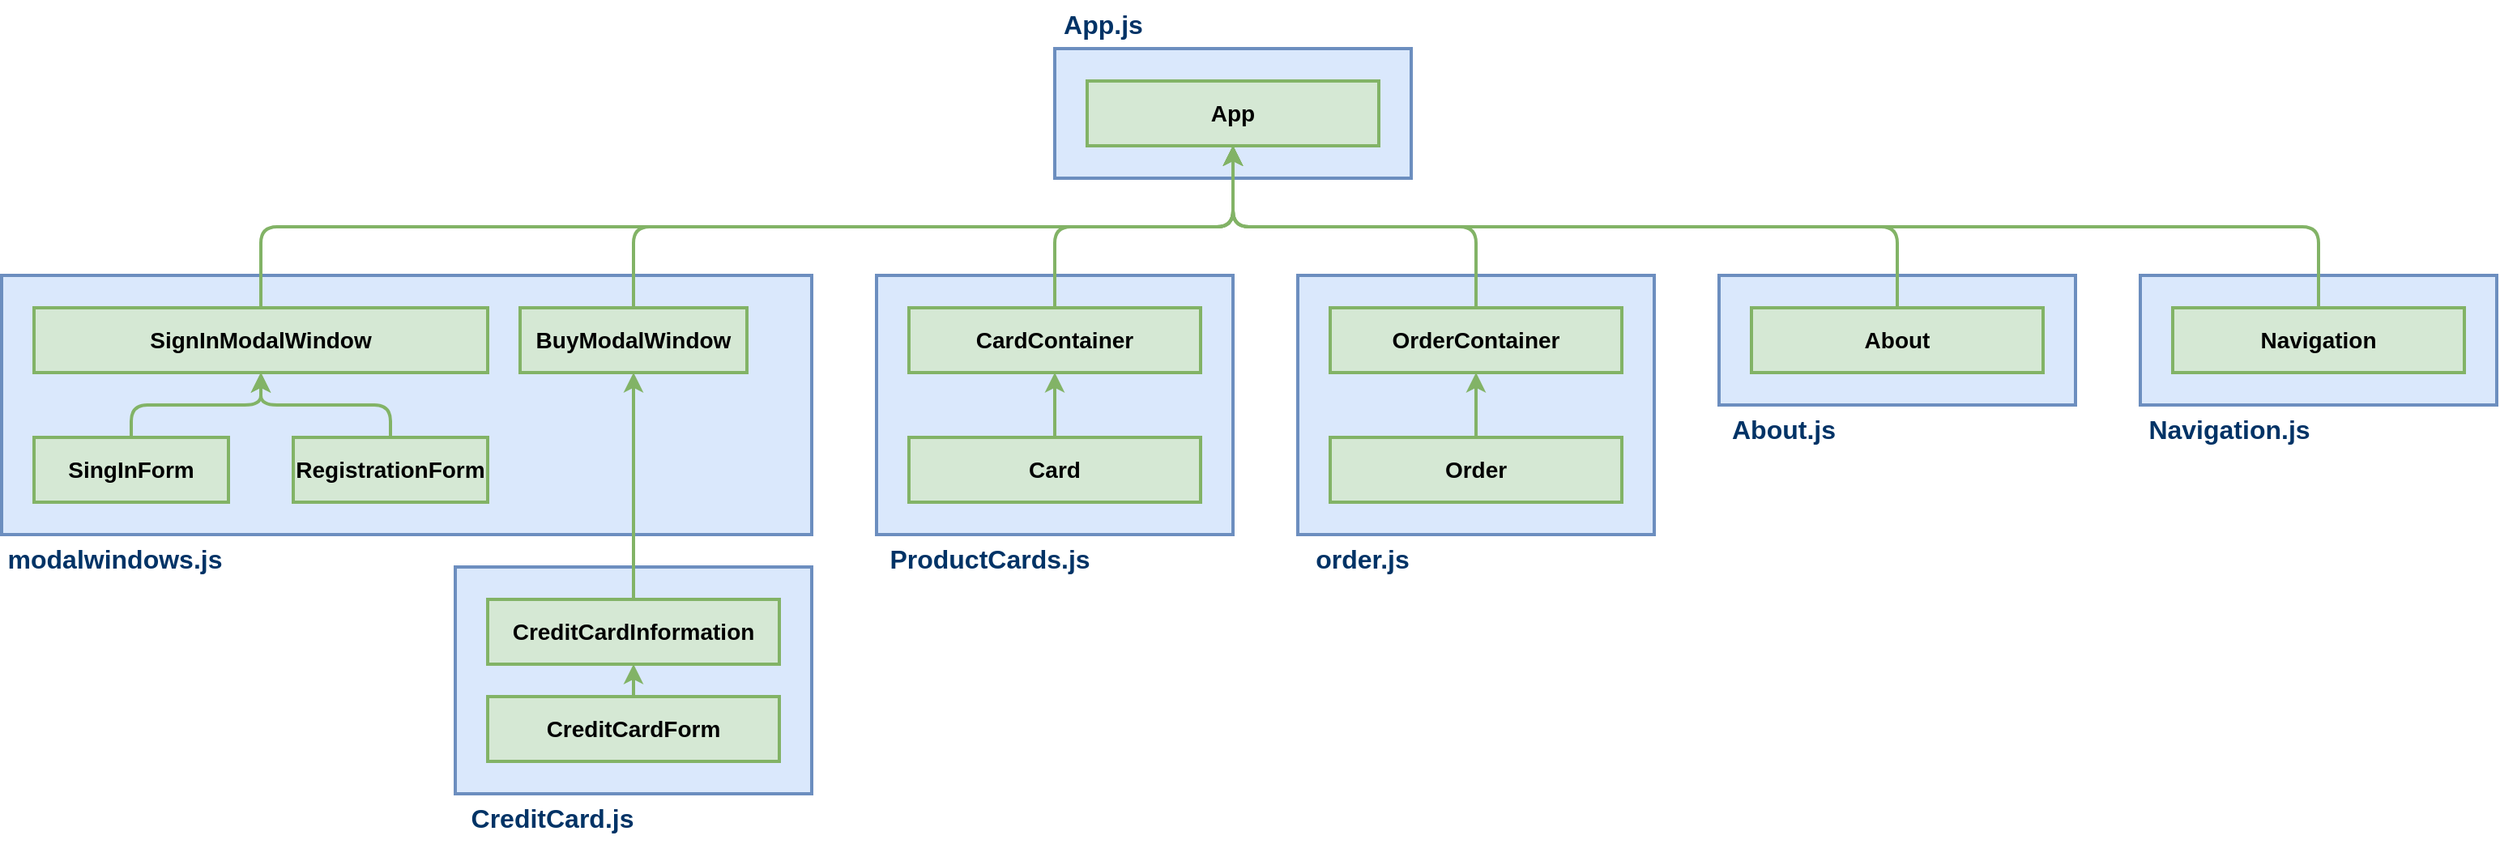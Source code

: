 <mxfile version="12.5.3" type="device"><diagram id="cUWhLPLdUswHCgoa4owM" name="Page-1"><mxGraphModel dx="1415" dy="680" grid="1" gridSize="10" guides="1" tooltips="1" connect="1" arrows="1" fold="1" page="1" pageScale="1" pageWidth="2000" pageHeight="2000" math="0" shadow="0"><root><mxCell id="0"/><mxCell id="1" parent="0"/><mxCell id="uYWdOzXrYcHEgbB5KKE4-12" value="" style="rounded=0;whiteSpace=wrap;html=1;strokeWidth=2;fillColor=#dae8fc;strokeColor=#6c8ebf;" vertex="1" parent="1"><mxGeometry x="540" y="400" width="220" height="140" as="geometry"/></mxCell><mxCell id="uYWdOzXrYcHEgbB5KKE4-5" value="" style="rounded=0;whiteSpace=wrap;html=1;strokeWidth=2;fillColor=#dae8fc;strokeColor=#6c8ebf;" vertex="1" parent="1"><mxGeometry x="260" y="220" width="500" height="160" as="geometry"/></mxCell><mxCell id="uYWdOzXrYcHEgbB5KKE4-1" value="&lt;font style=&quot;font-size: 14px&quot;&gt;&lt;b&gt;SingInForm&lt;/b&gt;&lt;/font&gt;" style="rounded=0;whiteSpace=wrap;html=1;strokeWidth=2;fillColor=#d5e8d4;strokeColor=#82b366;" vertex="1" parent="1"><mxGeometry x="280" y="320" width="120" height="40" as="geometry"/></mxCell><mxCell id="uYWdOzXrYcHEgbB5KKE4-2" value="&lt;font style=&quot;font-size: 14px&quot;&gt;&lt;b&gt;RegistrationForm&lt;/b&gt;&lt;/font&gt;" style="rounded=0;whiteSpace=wrap;html=1;strokeWidth=2;fillColor=#d5e8d4;strokeColor=#82b366;" vertex="1" parent="1"><mxGeometry x="440" y="320" width="120" height="40" as="geometry"/></mxCell><mxCell id="uYWdOzXrYcHEgbB5KKE4-4" value="&lt;span style=&quot;font-size: 14px&quot;&gt;&lt;b&gt;SignInModalWindow&lt;/b&gt;&lt;/span&gt;" style="rounded=0;whiteSpace=wrap;html=1;strokeWidth=2;fillColor=#d5e8d4;strokeColor=#82b366;" vertex="1" parent="1"><mxGeometry x="280" y="240" width="280" height="40" as="geometry"/></mxCell><mxCell id="uYWdOzXrYcHEgbB5KKE4-6" value="&lt;span style=&quot;font-size: 14px&quot;&gt;&lt;b&gt;BuyModalWindow&lt;/b&gt;&lt;/span&gt;" style="rounded=0;whiteSpace=wrap;html=1;strokeWidth=2;fillColor=#d5e8d4;strokeColor=#82b366;" vertex="1" parent="1"><mxGeometry x="580" y="240" width="140" height="40" as="geometry"/></mxCell><mxCell id="uYWdOzXrYcHEgbB5KKE4-8" value="" style="endArrow=classic;html=1;strokeWidth=2;entryX=0.5;entryY=1;entryDx=0;entryDy=0;fillColor=#d5e8d4;strokeColor=#82b366;exitX=0.5;exitY=0;exitDx=0;exitDy=0;" edge="1" parent="1" source="uYWdOzXrYcHEgbB5KKE4-1" target="uYWdOzXrYcHEgbB5KKE4-4"><mxGeometry width="50" height="50" relative="1" as="geometry"><mxPoint x="340" y="300" as="sourcePoint"/><mxPoint x="310" y="380" as="targetPoint"/><Array as="points"><mxPoint x="340" y="300"/><mxPoint x="420" y="300"/></Array></mxGeometry></mxCell><mxCell id="uYWdOzXrYcHEgbB5KKE4-9" value="" style="endArrow=classic;html=1;strokeWidth=2;entryX=0.5;entryY=1;entryDx=0;entryDy=0;exitX=0.5;exitY=0;exitDx=0;exitDy=0;fillColor=#d5e8d4;strokeColor=#82b366;" edge="1" parent="1" source="uYWdOzXrYcHEgbB5KKE4-2" target="uYWdOzXrYcHEgbB5KKE4-4"><mxGeometry width="50" height="50" relative="1" as="geometry"><mxPoint x="260" y="430" as="sourcePoint"/><mxPoint x="310" y="380" as="targetPoint"/><Array as="points"><mxPoint x="500" y="300"/><mxPoint x="420" y="300"/></Array></mxGeometry></mxCell><mxCell id="uYWdOzXrYcHEgbB5KKE4-10" value="&lt;span style=&quot;font-size: 14px&quot;&gt;&lt;b&gt;CreditCardForm&lt;/b&gt;&lt;/span&gt;" style="rounded=0;whiteSpace=wrap;html=1;strokeWidth=2;fillColor=#d5e8d4;strokeColor=#82b366;" vertex="1" parent="1"><mxGeometry x="560" y="480" width="180" height="40" as="geometry"/></mxCell><mxCell id="uYWdOzXrYcHEgbB5KKE4-11" value="&lt;span style=&quot;font-size: 14px&quot;&gt;&lt;b&gt;CreditCardInformation&lt;/b&gt;&lt;/span&gt;" style="rounded=0;whiteSpace=wrap;html=1;strokeWidth=2;fillColor=#d5e8d4;strokeColor=#82b366;" vertex="1" parent="1"><mxGeometry x="560" y="420" width="180" height="40" as="geometry"/></mxCell><mxCell id="uYWdOzXrYcHEgbB5KKE4-13" value="" style="endArrow=classic;html=1;strokeWidth=2;entryX=0.5;entryY=1;entryDx=0;entryDy=0;exitX=0.5;exitY=0;exitDx=0;exitDy=0;fillColor=#d5e8d4;strokeColor=#82b366;" edge="1" parent="1" source="uYWdOzXrYcHEgbB5KKE4-11" target="uYWdOzXrYcHEgbB5KKE4-6"><mxGeometry width="50" height="50" relative="1" as="geometry"><mxPoint x="830" y="370" as="sourcePoint"/><mxPoint x="310" y="560" as="targetPoint"/></mxGeometry></mxCell><mxCell id="uYWdOzXrYcHEgbB5KKE4-14" value="" style="endArrow=classic;html=1;strokeWidth=2;entryX=0.5;entryY=1;entryDx=0;entryDy=0;exitX=0.5;exitY=0;exitDx=0;exitDy=0;fillColor=#d5e8d4;strokeColor=#82b366;" edge="1" parent="1" source="uYWdOzXrYcHEgbB5KKE4-10" target="uYWdOzXrYcHEgbB5KKE4-11"><mxGeometry width="50" height="50" relative="1" as="geometry"><mxPoint x="260" y="610" as="sourcePoint"/><mxPoint x="310" y="560" as="targetPoint"/></mxGeometry></mxCell><mxCell id="uYWdOzXrYcHEgbB5KKE4-15" value="" style="rounded=0;whiteSpace=wrap;html=1;strokeWidth=2;fillColor=#dae8fc;strokeColor=#6c8ebf;" vertex="1" parent="1"><mxGeometry x="800" y="220" width="220" height="160" as="geometry"/></mxCell><mxCell id="uYWdOzXrYcHEgbB5KKE4-16" value="&lt;span style=&quot;font-size: 14px&quot;&gt;&lt;b&gt;Card&lt;/b&gt;&lt;/span&gt;" style="rounded=0;whiteSpace=wrap;html=1;strokeWidth=2;fillColor=#d5e8d4;strokeColor=#82b366;" vertex="1" parent="1"><mxGeometry x="820" y="320" width="180" height="40" as="geometry"/></mxCell><mxCell id="uYWdOzXrYcHEgbB5KKE4-17" value="&lt;span style=&quot;font-size: 14px&quot;&gt;&lt;b&gt;CardContainer&lt;/b&gt;&lt;/span&gt;" style="rounded=0;whiteSpace=wrap;html=1;strokeWidth=2;fillColor=#d5e8d4;strokeColor=#82b366;" vertex="1" parent="1"><mxGeometry x="820" y="240" width="180" height="40" as="geometry"/></mxCell><mxCell id="uYWdOzXrYcHEgbB5KKE4-18" value="" style="endArrow=classic;html=1;strokeWidth=2;entryX=0.5;entryY=1;entryDx=0;entryDy=0;exitX=0.5;exitY=0;exitDx=0;exitDy=0;fillColor=#d5e8d4;strokeColor=#82b366;" edge="1" parent="1" source="uYWdOzXrYcHEgbB5KKE4-16" target="uYWdOzXrYcHEgbB5KKE4-17"><mxGeometry width="50" height="50" relative="1" as="geometry"><mxPoint x="520" y="430" as="sourcePoint"/><mxPoint x="570" y="380" as="targetPoint"/></mxGeometry></mxCell><mxCell id="uYWdOzXrYcHEgbB5KKE4-19" value="" style="rounded=0;whiteSpace=wrap;html=1;strokeWidth=2;fillColor=#dae8fc;strokeColor=#6c8ebf;" vertex="1" parent="1"><mxGeometry x="1060" y="220" width="220" height="160" as="geometry"/></mxCell><mxCell id="uYWdOzXrYcHEgbB5KKE4-20" value="&lt;span style=&quot;font-size: 14px&quot;&gt;&lt;b&gt;OrderContainer&lt;/b&gt;&lt;/span&gt;" style="rounded=0;whiteSpace=wrap;html=1;strokeWidth=2;fillColor=#d5e8d4;strokeColor=#82b366;" vertex="1" parent="1"><mxGeometry x="1080" y="240" width="180" height="40" as="geometry"/></mxCell><mxCell id="uYWdOzXrYcHEgbB5KKE4-21" value="" style="rounded=0;whiteSpace=wrap;html=1;strokeWidth=2;fillColor=#dae8fc;strokeColor=#6c8ebf;" vertex="1" parent="1"><mxGeometry x="910" y="80" width="220" height="80" as="geometry"/></mxCell><mxCell id="uYWdOzXrYcHEgbB5KKE4-22" value="&lt;span style=&quot;font-size: 14px&quot;&gt;&lt;b&gt;App&lt;/b&gt;&lt;/span&gt;" style="rounded=0;whiteSpace=wrap;html=1;strokeWidth=2;fillColor=#d5e8d4;strokeColor=#82b366;" vertex="1" parent="1"><mxGeometry x="930" y="100" width="180" height="40" as="geometry"/></mxCell><mxCell id="uYWdOzXrYcHEgbB5KKE4-23" value="" style="endArrow=classic;html=1;strokeWidth=2;entryX=0.5;entryY=1;entryDx=0;entryDy=0;exitX=0.5;exitY=0;exitDx=0;exitDy=0;fillColor=#d5e8d4;strokeColor=#82b366;" edge="1" parent="1" source="uYWdOzXrYcHEgbB5KKE4-4" target="uYWdOzXrYcHEgbB5KKE4-22"><mxGeometry width="50" height="50" relative="1" as="geometry"><mxPoint x="980" y="520" as="sourcePoint"/><mxPoint x="980" y="380" as="targetPoint"/><Array as="points"><mxPoint x="420" y="190"/><mxPoint x="1020" y="190"/></Array></mxGeometry></mxCell><mxCell id="uYWdOzXrYcHEgbB5KKE4-24" value="" style="endArrow=classic;html=1;strokeWidth=2;entryX=0.5;entryY=1;entryDx=0;entryDy=0;exitX=0.5;exitY=0;exitDx=0;exitDy=0;fillColor=#d5e8d4;strokeColor=#82b366;" edge="1" parent="1" source="uYWdOzXrYcHEgbB5KKE4-6" target="uYWdOzXrYcHEgbB5KKE4-22"><mxGeometry width="50" height="50" relative="1" as="geometry"><mxPoint x="870" y="470" as="sourcePoint"/><mxPoint x="870" y="330" as="targetPoint"/><Array as="points"><mxPoint x="650" y="190"/><mxPoint x="1020" y="190"/></Array></mxGeometry></mxCell><mxCell id="uYWdOzXrYcHEgbB5KKE4-25" value="" style="endArrow=classic;html=1;strokeWidth=2;entryX=0.5;entryY=1;entryDx=0;entryDy=0;exitX=0.5;exitY=0;exitDx=0;exitDy=0;fillColor=#d5e8d4;strokeColor=#82b366;" edge="1" parent="1" source="uYWdOzXrYcHEgbB5KKE4-17" target="uYWdOzXrYcHEgbB5KKE4-22"><mxGeometry width="50" height="50" relative="1" as="geometry"><mxPoint x="920" y="310" as="sourcePoint"/><mxPoint x="920" y="290" as="targetPoint"/><Array as="points"><mxPoint x="910" y="190"/><mxPoint x="1020" y="190"/></Array></mxGeometry></mxCell><mxCell id="uYWdOzXrYcHEgbB5KKE4-26" value="" style="endArrow=classic;html=1;strokeWidth=2;entryX=0.5;entryY=1;entryDx=0;entryDy=0;exitX=0.5;exitY=0;exitDx=0;exitDy=0;fillColor=#d5e8d4;strokeColor=#82b366;" edge="1" parent="1" source="uYWdOzXrYcHEgbB5KKE4-20" target="uYWdOzXrYcHEgbB5KKE4-22"><mxGeometry width="50" height="50" relative="1" as="geometry"><mxPoint x="950" y="410" as="sourcePoint"/><mxPoint x="950" y="390" as="targetPoint"/><Array as="points"><mxPoint x="1170" y="190"/><mxPoint x="1020" y="190"/></Array></mxGeometry></mxCell><mxCell id="uYWdOzXrYcHEgbB5KKE4-27" value="&lt;span style=&quot;font-size: 14px&quot;&gt;&lt;b&gt;Order&lt;/b&gt;&lt;/span&gt;" style="rounded=0;whiteSpace=wrap;html=1;strokeWidth=2;fillColor=#d5e8d4;strokeColor=#82b366;" vertex="1" parent="1"><mxGeometry x="1080" y="320" width="180" height="40" as="geometry"/></mxCell><mxCell id="uYWdOzXrYcHEgbB5KKE4-28" value="" style="endArrow=classic;html=1;strokeWidth=2;entryX=0.5;entryY=1;entryDx=0;entryDy=0;exitX=0.5;exitY=0;exitDx=0;exitDy=0;fillColor=#d5e8d4;strokeColor=#82b366;" edge="1" parent="1" source="uYWdOzXrYcHEgbB5KKE4-27" target="uYWdOzXrYcHEgbB5KKE4-20"><mxGeometry width="50" height="50" relative="1" as="geometry"><mxPoint x="1060" y="530" as="sourcePoint"/><mxPoint x="1060" y="490" as="targetPoint"/></mxGeometry></mxCell><mxCell id="uYWdOzXrYcHEgbB5KKE4-29" value="" style="rounded=0;whiteSpace=wrap;html=1;strokeWidth=2;fillColor=#dae8fc;strokeColor=#6c8ebf;" vertex="1" parent="1"><mxGeometry x="1320" y="220" width="220" height="80" as="geometry"/></mxCell><mxCell id="uYWdOzXrYcHEgbB5KKE4-30" value="&lt;span style=&quot;font-size: 14px&quot;&gt;&lt;b&gt;About&lt;/b&gt;&lt;/span&gt;" style="rounded=0;whiteSpace=wrap;html=1;strokeWidth=2;fillColor=#d5e8d4;strokeColor=#82b366;" vertex="1" parent="1"><mxGeometry x="1340" y="240" width="180" height="40" as="geometry"/></mxCell><mxCell id="uYWdOzXrYcHEgbB5KKE4-33" value="" style="rounded=0;whiteSpace=wrap;html=1;strokeWidth=2;fillColor=#dae8fc;strokeColor=#6c8ebf;" vertex="1" parent="1"><mxGeometry x="1580" y="220" width="220" height="80" as="geometry"/></mxCell><mxCell id="uYWdOzXrYcHEgbB5KKE4-34" value="&lt;span style=&quot;font-size: 14px&quot;&gt;&lt;b&gt;Navigation&lt;/b&gt;&lt;/span&gt;" style="rounded=0;whiteSpace=wrap;html=1;strokeWidth=2;fillColor=#d5e8d4;strokeColor=#82b366;" vertex="1" parent="1"><mxGeometry x="1600" y="240" width="180" height="40" as="geometry"/></mxCell><mxCell id="uYWdOzXrYcHEgbB5KKE4-35" value="" style="endArrow=classic;html=1;strokeWidth=2;entryX=0.5;entryY=1;entryDx=0;entryDy=0;exitX=0.5;exitY=0;exitDx=0;exitDy=0;fillColor=#d5e8d4;strokeColor=#82b366;" edge="1" parent="1" source="uYWdOzXrYcHEgbB5KKE4-30" target="uYWdOzXrYcHEgbB5KKE4-22"><mxGeometry width="50" height="50" relative="1" as="geometry"><mxPoint x="1180" y="330" as="sourcePoint"/><mxPoint x="1180" y="290" as="targetPoint"/><Array as="points"><mxPoint x="1430" y="190"/><mxPoint x="1020" y="190"/></Array></mxGeometry></mxCell><mxCell id="uYWdOzXrYcHEgbB5KKE4-36" value="" style="endArrow=classic;html=1;strokeWidth=2;entryX=0.5;entryY=1;entryDx=0;entryDy=0;exitX=0.5;exitY=0;exitDx=0;exitDy=0;fillColor=#d5e8d4;strokeColor=#82b366;" edge="1" parent="1" source="uYWdOzXrYcHEgbB5KKE4-34" target="uYWdOzXrYcHEgbB5KKE4-22"><mxGeometry width="50" height="50" relative="1" as="geometry"><mxPoint x="1340" y="140" as="sourcePoint"/><mxPoint x="1340" y="100" as="targetPoint"/><Array as="points"><mxPoint x="1690" y="190"/><mxPoint x="1020" y="190"/></Array></mxGeometry></mxCell><mxCell id="uYWdOzXrYcHEgbB5KKE4-37" value="&lt;font color=&quot;#003366&quot; size=&quot;1&quot;&gt;&lt;b style=&quot;font-size: 16px&quot;&gt;modalwindows.js&lt;/b&gt;&lt;/font&gt;" style="text;html=1;strokeColor=none;fillColor=none;align=center;verticalAlign=middle;whiteSpace=wrap;rounded=0;" vertex="1" parent="1"><mxGeometry x="260" y="380" width="140" height="30" as="geometry"/></mxCell><mxCell id="uYWdOzXrYcHEgbB5KKE4-38" value="&lt;font color=&quot;#003366&quot; size=&quot;1&quot;&gt;&lt;b style=&quot;font-size: 16px&quot;&gt;CreditCard.js&lt;/b&gt;&lt;/font&gt;" style="text;html=1;strokeColor=none;fillColor=none;align=center;verticalAlign=middle;whiteSpace=wrap;rounded=0;" vertex="1" parent="1"><mxGeometry x="540" y="540" width="120" height="30" as="geometry"/></mxCell><mxCell id="uYWdOzXrYcHEgbB5KKE4-39" value="&lt;font color=&quot;#003366&quot; size=&quot;1&quot;&gt;&lt;b style=&quot;font-size: 16px&quot;&gt;ProductCards.js&lt;/b&gt;&lt;/font&gt;" style="text;html=1;strokeColor=none;fillColor=none;align=center;verticalAlign=middle;whiteSpace=wrap;rounded=0;" vertex="1" parent="1"><mxGeometry x="800" y="380" width="140" height="30" as="geometry"/></mxCell><mxCell id="uYWdOzXrYcHEgbB5KKE4-40" value="&lt;font color=&quot;#003366&quot; size=&quot;1&quot;&gt;&lt;b style=&quot;font-size: 16px&quot;&gt;order.js&lt;/b&gt;&lt;/font&gt;" style="text;html=1;strokeColor=none;fillColor=none;align=center;verticalAlign=middle;whiteSpace=wrap;rounded=0;" vertex="1" parent="1"><mxGeometry x="1060" y="380" width="80" height="30" as="geometry"/></mxCell><mxCell id="uYWdOzXrYcHEgbB5KKE4-43" value="&lt;font color=&quot;#003366&quot; size=&quot;1&quot;&gt;&lt;b style=&quot;font-size: 16px&quot;&gt;About.js&lt;/b&gt;&lt;/font&gt;" style="text;html=1;strokeColor=none;fillColor=none;align=center;verticalAlign=middle;whiteSpace=wrap;rounded=0;" vertex="1" parent="1"><mxGeometry x="1320" y="300" width="80" height="30" as="geometry"/></mxCell><mxCell id="uYWdOzXrYcHEgbB5KKE4-44" value="&lt;font color=&quot;#003366&quot; size=&quot;1&quot;&gt;&lt;b style=&quot;font-size: 16px&quot;&gt;Navigation.js&lt;/b&gt;&lt;/font&gt;" style="text;html=1;strokeColor=none;fillColor=none;align=center;verticalAlign=middle;whiteSpace=wrap;rounded=0;" vertex="1" parent="1"><mxGeometry x="1580" y="300" width="110" height="30" as="geometry"/></mxCell><mxCell id="uYWdOzXrYcHEgbB5KKE4-45" value="&lt;font color=&quot;#003366&quot; size=&quot;1&quot;&gt;&lt;b style=&quot;font-size: 16px&quot;&gt;App.js&lt;/b&gt;&lt;/font&gt;" style="text;html=1;strokeColor=none;fillColor=none;align=center;verticalAlign=middle;whiteSpace=wrap;rounded=0;" vertex="1" parent="1"><mxGeometry x="910" y="50" width="60" height="30" as="geometry"/></mxCell></root></mxGraphModel></diagram></mxfile>